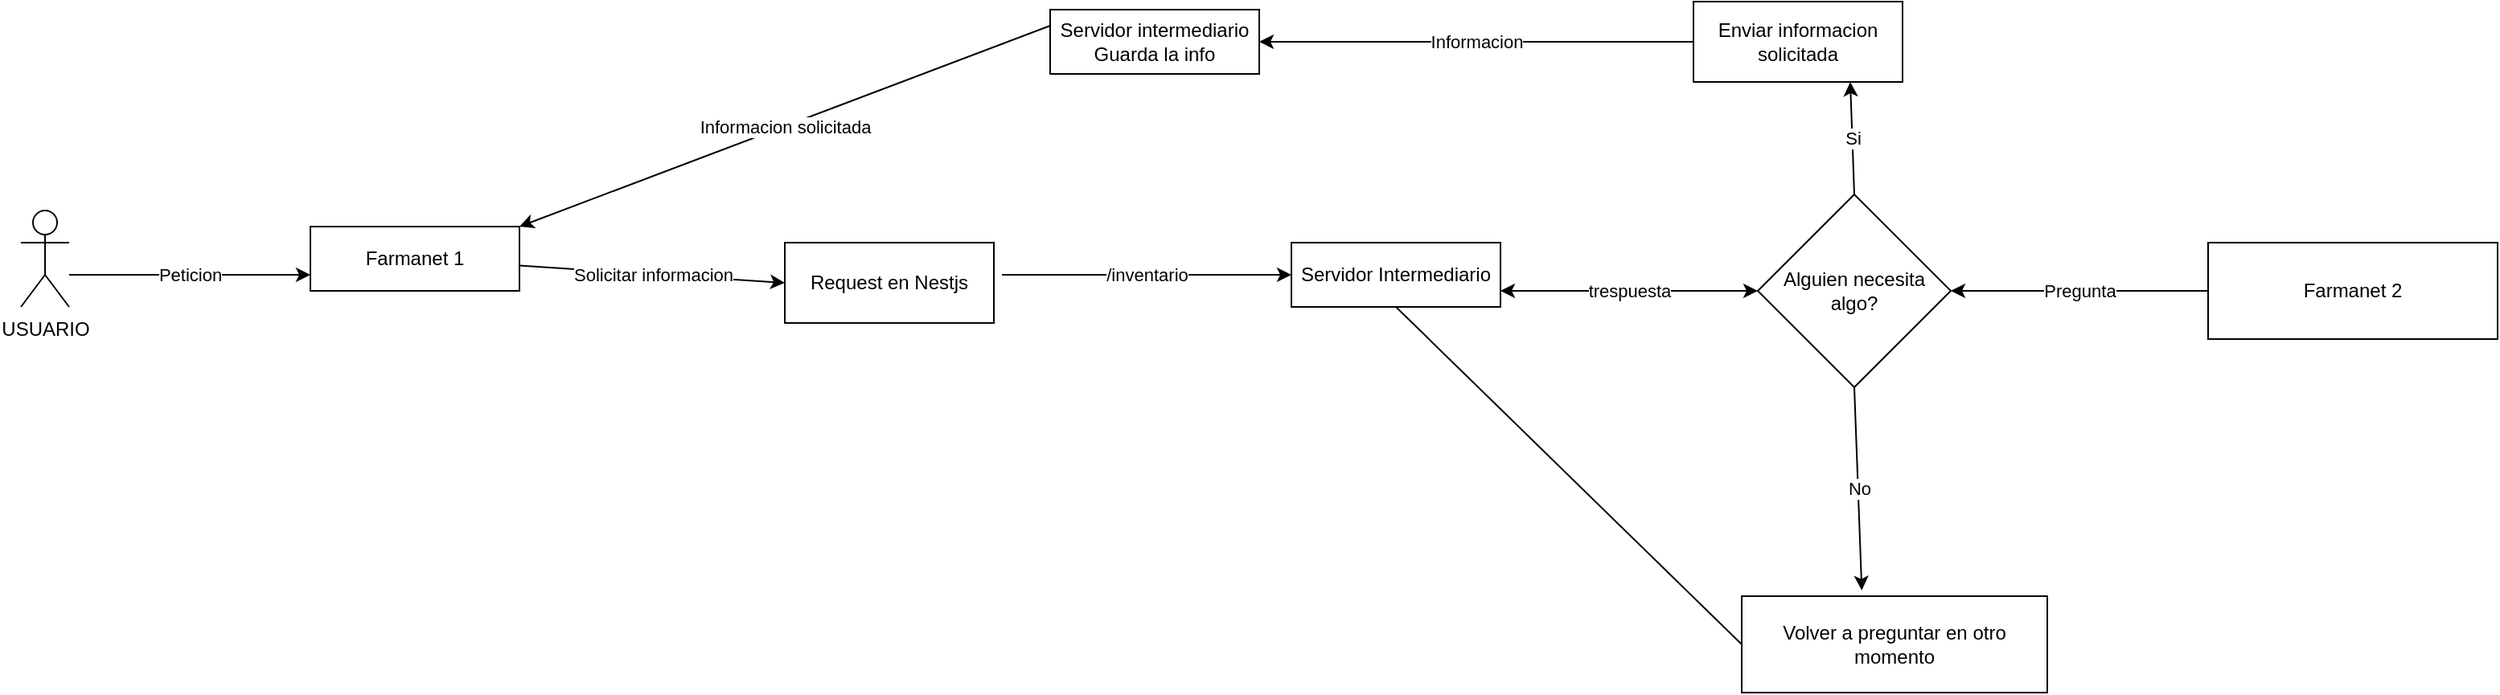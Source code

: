 <mxfile>
    <diagram id="obKh2d47FPcBY_q_U7dL" name="Page-1">
        <mxGraphModel dx="2514" dy="950" grid="1" gridSize="10" guides="1" tooltips="1" connect="1" arrows="1" fold="1" page="1" pageScale="1" pageWidth="850" pageHeight="1100" math="0" shadow="0">
            <root>
                <mxCell id="0"/>
                <mxCell id="1" parent="0"/>
                <mxCell id="2" value="Farmanet 1&lt;br&gt;" style="rounded=0;whiteSpace=wrap;html=1;" parent="1" vertex="1">
                    <mxGeometry x="130" y="250" width="130" height="40" as="geometry"/>
                </mxCell>
                <mxCell id="8" value="USUARIO&lt;br&gt;" style="shape=umlActor;verticalLabelPosition=bottom;verticalAlign=top;html=1;outlineConnect=0;" parent="1" vertex="1">
                    <mxGeometry x="-50" y="240" width="30" height="60" as="geometry"/>
                </mxCell>
                <mxCell id="9" value="" style="endArrow=classic;html=1;entryX=0;entryY=0.75;entryDx=0;entryDy=0;" parent="1" edge="1" target="2">
                    <mxGeometry relative="1" as="geometry">
                        <mxPoint x="-20" y="280" as="sourcePoint"/>
                        <mxPoint x="80" y="280" as="targetPoint"/>
                    </mxGeometry>
                </mxCell>
                <mxCell id="10" value="Peticion&lt;br&gt;" style="edgeLabel;resizable=0;html=1;align=center;verticalAlign=middle;" parent="9" connectable="0" vertex="1">
                    <mxGeometry relative="1" as="geometry"/>
                </mxCell>
                <mxCell id="15" value="Servidor Intermediario" style="rounded=0;whiteSpace=wrap;html=1;" parent="1" vertex="1">
                    <mxGeometry x="740" y="260" width="130" height="40" as="geometry"/>
                </mxCell>
                <mxCell id="18" value="Request en Nestjs" style="rounded=0;whiteSpace=wrap;html=1;" vertex="1" parent="1">
                    <mxGeometry x="425" y="260" width="130" height="50" as="geometry"/>
                </mxCell>
                <mxCell id="29" value="" style="endArrow=classic;html=1;entryX=0;entryY=0.5;entryDx=0;entryDy=0;" edge="1" parent="1" source="2" target="18">
                    <mxGeometry relative="1" as="geometry">
                        <mxPoint x="240" y="350" as="sourcePoint"/>
                        <mxPoint x="340" y="350" as="targetPoint"/>
                    </mxGeometry>
                </mxCell>
                <mxCell id="30" value="Solicitar informacion" style="edgeLabel;resizable=0;html=1;align=center;verticalAlign=middle;" connectable="0" vertex="1" parent="29">
                    <mxGeometry relative="1" as="geometry"/>
                </mxCell>
                <mxCell id="33" value="" style="endArrow=classic;html=1;entryX=0;entryY=0.5;entryDx=0;entryDy=0;" edge="1" parent="1" target="15">
                    <mxGeometry relative="1" as="geometry">
                        <mxPoint x="560" y="280" as="sourcePoint"/>
                        <mxPoint x="600" y="320" as="targetPoint"/>
                    </mxGeometry>
                </mxCell>
                <mxCell id="34" value="/inventario" style="edgeLabel;resizable=0;html=1;align=center;verticalAlign=middle;" connectable="0" vertex="1" parent="33">
                    <mxGeometry relative="1" as="geometry"/>
                </mxCell>
                <mxCell id="43" value="" style="endArrow=classic;html=1;exitX=0.5;exitY=0;exitDx=0;exitDy=0;entryX=0.75;entryY=1;entryDx=0;entryDy=0;" edge="1" parent="1" source="45" target="58">
                    <mxGeometry relative="1" as="geometry">
                        <mxPoint x="1000" y="240" as="sourcePoint"/>
                        <mxPoint x="1060" y="170" as="targetPoint"/>
                    </mxGeometry>
                </mxCell>
                <mxCell id="44" value="Si" style="edgeLabel;resizable=0;html=1;align=center;verticalAlign=middle;" connectable="0" vertex="1" parent="43">
                    <mxGeometry relative="1" as="geometry"/>
                </mxCell>
                <mxCell id="45" value="Alguien necesita algo?" style="rhombus;whiteSpace=wrap;html=1;" vertex="1" parent="1">
                    <mxGeometry x="1030" y="230" width="120" height="120" as="geometry"/>
                </mxCell>
                <mxCell id="46" value="" style="endArrow=classic;html=1;entryX=0.393;entryY=-0.061;entryDx=0;entryDy=0;entryPerimeter=0;exitX=0.5;exitY=1;exitDx=0;exitDy=0;" edge="1" parent="1" source="45" target="77">
                    <mxGeometry relative="1" as="geometry">
                        <mxPoint x="1070" y="360" as="sourcePoint"/>
                        <mxPoint x="1280" y="450" as="targetPoint"/>
                    </mxGeometry>
                </mxCell>
                <mxCell id="47" value="No" style="edgeLabel;resizable=0;html=1;align=center;verticalAlign=middle;" connectable="0" vertex="1" parent="46">
                    <mxGeometry relative="1" as="geometry"/>
                </mxCell>
                <mxCell id="53" value="trespuesta" style="endArrow=classic;startArrow=classic;html=1;entryX=0;entryY=0.5;entryDx=0;entryDy=0;exitX=1;exitY=0.75;exitDx=0;exitDy=0;" edge="1" parent="1" source="15" target="45">
                    <mxGeometry width="50" height="50" relative="1" as="geometry">
                        <mxPoint x="810" y="300" as="sourcePoint"/>
                        <mxPoint x="800" y="299" as="targetPoint"/>
                    </mxGeometry>
                </mxCell>
                <mxCell id="54" value="Farmanet 2" style="rounded=0;whiteSpace=wrap;html=1;" vertex="1" parent="1">
                    <mxGeometry x="1310" y="260" width="180" height="60" as="geometry"/>
                </mxCell>
                <mxCell id="56" value="Pregunta" style="endArrow=classic;html=1;entryX=1;entryY=0.5;entryDx=0;entryDy=0;exitX=0;exitY=0.5;exitDx=0;exitDy=0;" edge="1" parent="1" source="54" target="45">
                    <mxGeometry relative="1" as="geometry">
                        <mxPoint x="1260" y="300" as="sourcePoint"/>
                        <mxPoint x="1210" y="299.17" as="targetPoint"/>
                    </mxGeometry>
                </mxCell>
                <mxCell id="58" value="Enviar informacion solicitada" style="rounded=0;whiteSpace=wrap;html=1;" vertex="1" parent="1">
                    <mxGeometry x="990" y="110" width="130" height="50" as="geometry"/>
                </mxCell>
                <mxCell id="67" value="" style="endArrow=classic;html=1;exitX=0;exitY=0.5;exitDx=0;exitDy=0;" edge="1" parent="1" source="58">
                    <mxGeometry relative="1" as="geometry">
                        <mxPoint x="660" y="120" as="sourcePoint"/>
                        <mxPoint x="720" y="135" as="targetPoint"/>
                    </mxGeometry>
                </mxCell>
                <mxCell id="68" value="Informacion" style="edgeLabel;resizable=0;html=1;align=center;verticalAlign=middle;" connectable="0" vertex="1" parent="67">
                    <mxGeometry relative="1" as="geometry"/>
                </mxCell>
                <mxCell id="69" value="Servidor intermediario Guarda la info" style="rounded=0;whiteSpace=wrap;html=1;" vertex="1" parent="1">
                    <mxGeometry x="590" y="115" width="130" height="40" as="geometry"/>
                </mxCell>
                <mxCell id="75" value="" style="endArrow=classic;html=1;entryX=1;entryY=0;entryDx=0;entryDy=0;exitX=0;exitY=0.25;exitDx=0;exitDy=0;" edge="1" parent="1" source="69" target="2">
                    <mxGeometry relative="1" as="geometry">
                        <mxPoint x="450" y="120" as="sourcePoint"/>
                        <mxPoint x="550" y="120" as="targetPoint"/>
                    </mxGeometry>
                </mxCell>
                <mxCell id="76" value="Informacion solicitada" style="edgeLabel;resizable=0;html=1;align=center;verticalAlign=middle;" connectable="0" vertex="1" parent="75">
                    <mxGeometry relative="1" as="geometry"/>
                </mxCell>
                <mxCell id="77" value="Volver a preguntar en otro momento" style="rounded=0;whiteSpace=wrap;html=1;" vertex="1" parent="1">
                    <mxGeometry x="1020" y="480" width="190" height="60" as="geometry"/>
                </mxCell>
                <mxCell id="89" value="" style="endArrow=none;html=1;entryX=0.5;entryY=1;entryDx=0;entryDy=0;exitX=0;exitY=0.5;exitDx=0;exitDy=0;" edge="1" parent="1" source="77" target="15">
                    <mxGeometry width="50" height="50" relative="1" as="geometry">
                        <mxPoint x="890" y="520" as="sourcePoint"/>
                        <mxPoint x="940" y="470" as="targetPoint"/>
                    </mxGeometry>
                </mxCell>
            </root>
        </mxGraphModel>
    </diagram>
</mxfile>